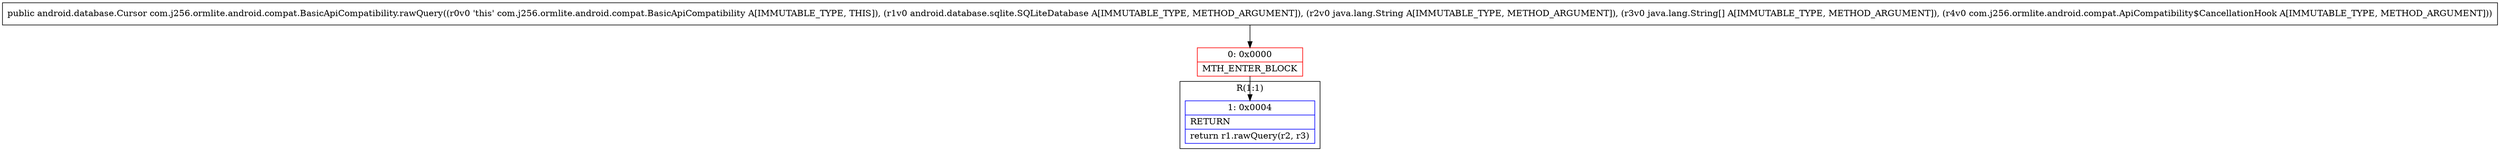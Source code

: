 digraph "CFG forcom.j256.ormlite.android.compat.BasicApiCompatibility.rawQuery(Landroid\/database\/sqlite\/SQLiteDatabase;Ljava\/lang\/String;[Ljava\/lang\/String;Lcom\/j256\/ormlite\/android\/compat\/ApiCompatibility$CancellationHook;)Landroid\/database\/Cursor;" {
subgraph cluster_Region_1302664668 {
label = "R(1:1)";
node [shape=record,color=blue];
Node_1 [shape=record,label="{1\:\ 0x0004|RETURN\l|return r1.rawQuery(r2, r3)\l}"];
}
Node_0 [shape=record,color=red,label="{0\:\ 0x0000|MTH_ENTER_BLOCK\l}"];
MethodNode[shape=record,label="{public android.database.Cursor com.j256.ormlite.android.compat.BasicApiCompatibility.rawQuery((r0v0 'this' com.j256.ormlite.android.compat.BasicApiCompatibility A[IMMUTABLE_TYPE, THIS]), (r1v0 android.database.sqlite.SQLiteDatabase A[IMMUTABLE_TYPE, METHOD_ARGUMENT]), (r2v0 java.lang.String A[IMMUTABLE_TYPE, METHOD_ARGUMENT]), (r3v0 java.lang.String[] A[IMMUTABLE_TYPE, METHOD_ARGUMENT]), (r4v0 com.j256.ormlite.android.compat.ApiCompatibility$CancellationHook A[IMMUTABLE_TYPE, METHOD_ARGUMENT])) }"];
MethodNode -> Node_0;
Node_0 -> Node_1;
}


